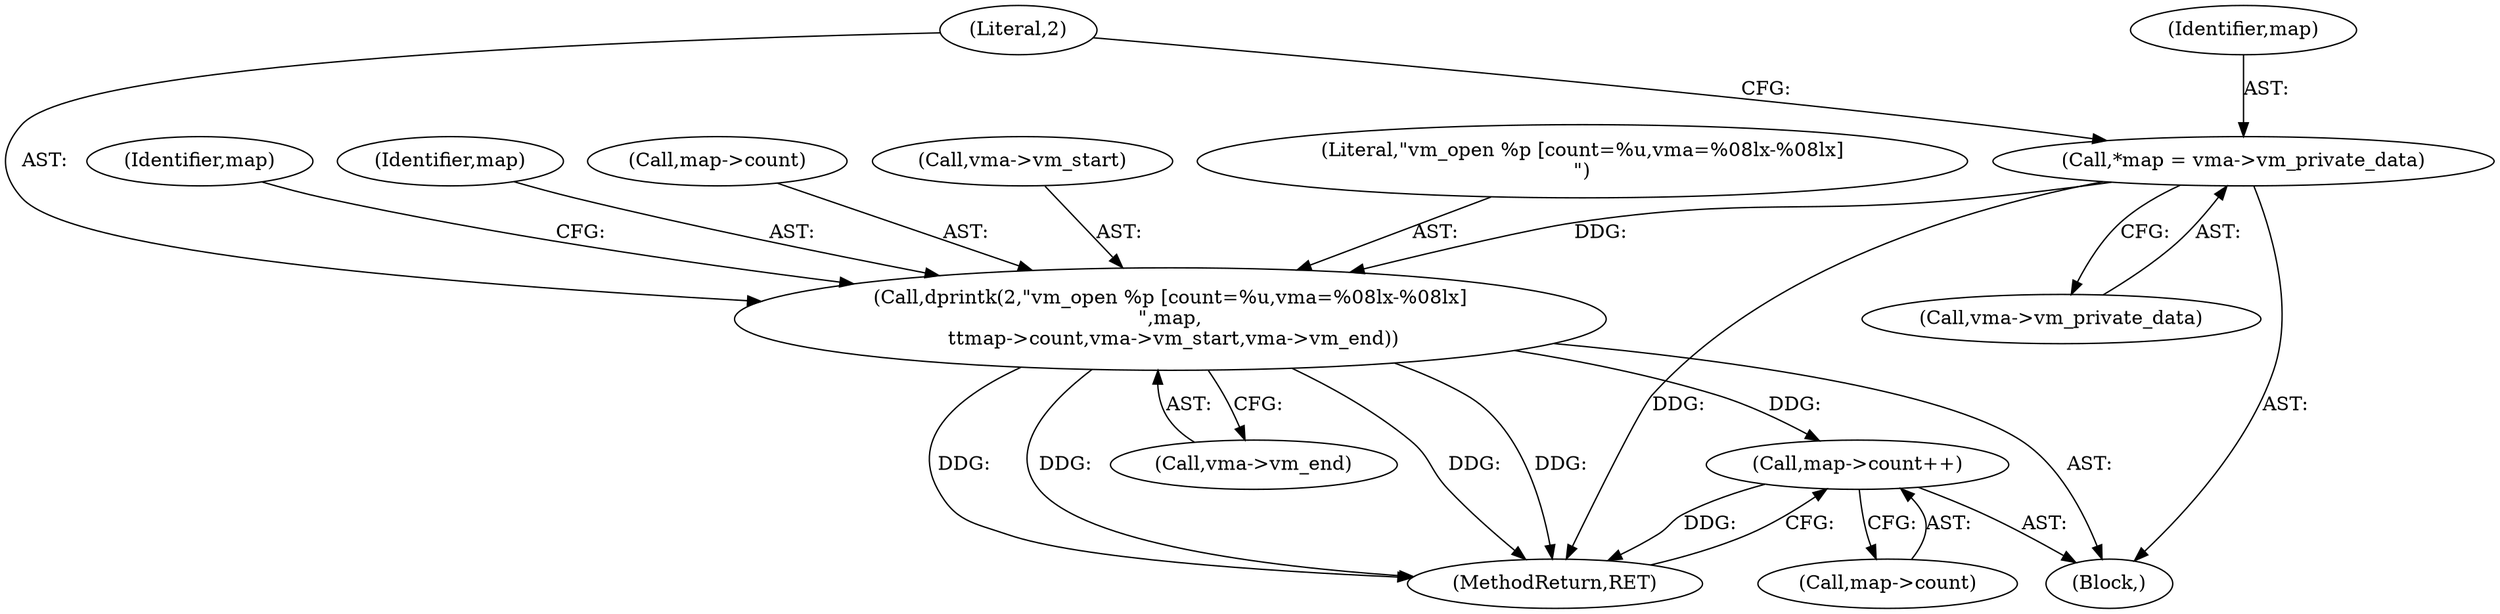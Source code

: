 digraph "0_linux_0b29669c065f60501e7289e1950fa2a618962358_1@pointer" {
"1000109" [label="(Call,dprintk(2,\"vm_open %p [count=%u,vma=%08lx-%08lx]\n\",map,\n \t\tmap->count,vma->vm_start,vma->vm_end))"];
"1000104" [label="(Call,*map = vma->vm_private_data)"];
"1000122" [label="(Call,map->count++)"];
"1000124" [label="(Identifier,map)"];
"1000104" [label="(Call,*map = vma->vm_private_data)"];
"1000111" [label="(Literal,\"vm_open %p [count=%u,vma=%08lx-%08lx]\n\")"];
"1000109" [label="(Call,dprintk(2,\"vm_open %p [count=%u,vma=%08lx-%08lx]\n\",map,\n \t\tmap->count,vma->vm_start,vma->vm_end))"];
"1000126" [label="(MethodReturn,RET)"];
"1000110" [label="(Literal,2)"];
"1000112" [label="(Identifier,map)"];
"1000113" [label="(Call,map->count)"];
"1000105" [label="(Identifier,map)"];
"1000122" [label="(Call,map->count++)"];
"1000106" [label="(Call,vma->vm_private_data)"];
"1000119" [label="(Call,vma->vm_end)"];
"1000102" [label="(Block,)"];
"1000123" [label="(Call,map->count)"];
"1000116" [label="(Call,vma->vm_start)"];
"1000109" -> "1000102"  [label="AST: "];
"1000109" -> "1000119"  [label="CFG: "];
"1000110" -> "1000109"  [label="AST: "];
"1000111" -> "1000109"  [label="AST: "];
"1000112" -> "1000109"  [label="AST: "];
"1000113" -> "1000109"  [label="AST: "];
"1000116" -> "1000109"  [label="AST: "];
"1000119" -> "1000109"  [label="AST: "];
"1000124" -> "1000109"  [label="CFG: "];
"1000109" -> "1000126"  [label="DDG: "];
"1000109" -> "1000126"  [label="DDG: "];
"1000109" -> "1000126"  [label="DDG: "];
"1000109" -> "1000126"  [label="DDG: "];
"1000104" -> "1000109"  [label="DDG: "];
"1000109" -> "1000122"  [label="DDG: "];
"1000104" -> "1000102"  [label="AST: "];
"1000104" -> "1000106"  [label="CFG: "];
"1000105" -> "1000104"  [label="AST: "];
"1000106" -> "1000104"  [label="AST: "];
"1000110" -> "1000104"  [label="CFG: "];
"1000104" -> "1000126"  [label="DDG: "];
"1000122" -> "1000102"  [label="AST: "];
"1000122" -> "1000123"  [label="CFG: "];
"1000123" -> "1000122"  [label="AST: "];
"1000126" -> "1000122"  [label="CFG: "];
"1000122" -> "1000126"  [label="DDG: "];
}
